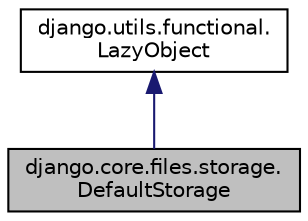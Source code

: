 digraph "django.core.files.storage.DefaultStorage"
{
 // LATEX_PDF_SIZE
  edge [fontname="Helvetica",fontsize="10",labelfontname="Helvetica",labelfontsize="10"];
  node [fontname="Helvetica",fontsize="10",shape=record];
  Node1 [label="django.core.files.storage.\lDefaultStorage",height=0.2,width=0.4,color="black", fillcolor="grey75", style="filled", fontcolor="black",tooltip=" "];
  Node2 -> Node1 [dir="back",color="midnightblue",fontsize="10",style="solid"];
  Node2 [label="django.utils.functional.\lLazyObject",height=0.2,width=0.4,color="black", fillcolor="white", style="filled",URL="$classdjango_1_1utils_1_1functional_1_1_lazy_object.html",tooltip=" "];
}
